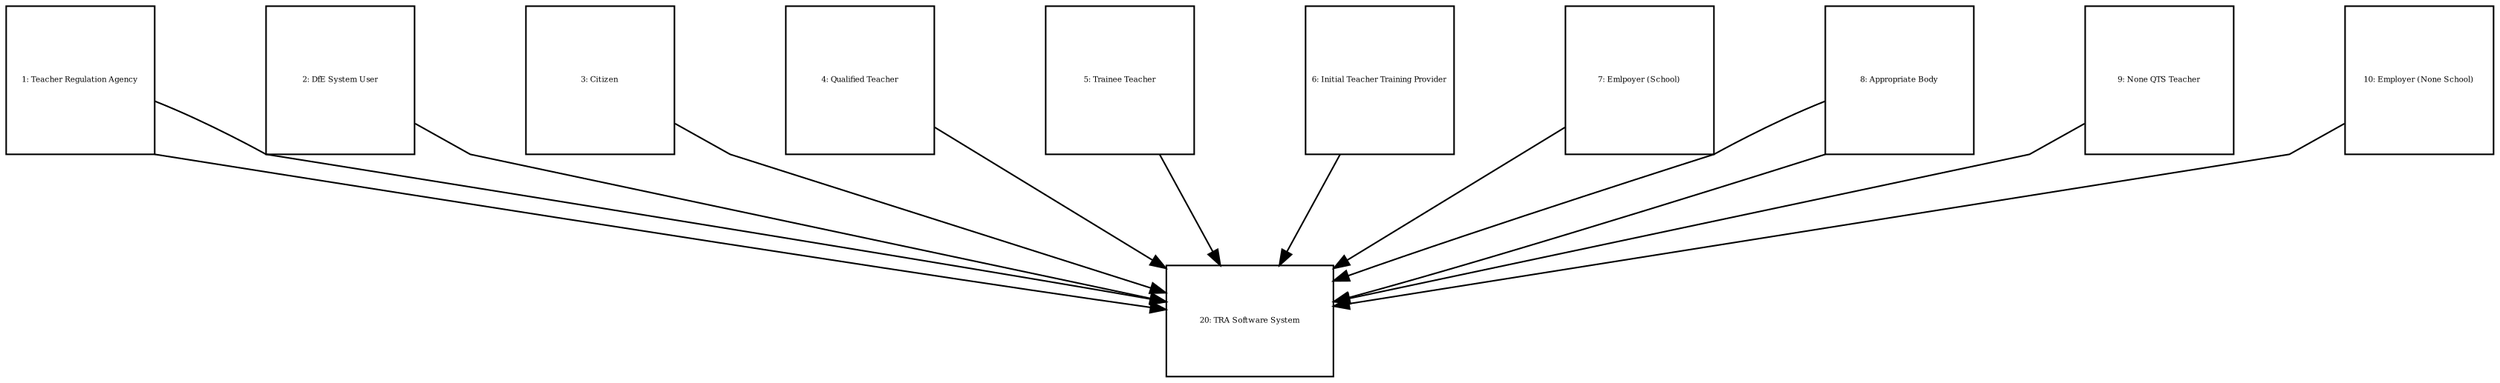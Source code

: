 digraph {
  compound=true
  graph [splines=polyline,rankdir=TB,ranksep=1.0,nodesep=1.0,fontsize=5]
  node [shape=box,fontsize=5]
  edge []

  subgraph cluster_enterprise {
    margin=25
  }

  1 [width=1.333333,height=1.333333,fixedsize=true,id=1,label="1: Teacher Regulation Agency"]
  2 [width=1.333333,height=1.333333,fixedsize=true,id=2,label="2: DfE System User"]
  3 [width=1.333333,height=1.333333,fixedsize=true,id=3,label="3: Citizen"]
  4 [width=1.333333,height=1.333333,fixedsize=true,id=4,label="4: Qualified Teacher"]
  5 [width=1.333333,height=1.333333,fixedsize=true,id=5,label="5: Trainee Teacher"]
  6 [width=1.333333,height=1.333333,fixedsize=true,id=6,label="6: Initial Teacher Training Provider"]
  7 [width=1.333333,height=1.333333,fixedsize=true,id=7,label="7: Emlpoyer (School)"]
  8 [width=1.333333,height=1.333333,fixedsize=true,id=8,label="8: Appropriate Body"]
  9 [width=1.333333,height=1.333333,fixedsize=true,id=9,label="9: None QTS Teacher"]
  20 [width=1.500000,height=1.000000,fixedsize=true,id=20,label="20: TRA Software System"]
  10 [width=1.333333,height=1.333333,fixedsize=true,id=10,label="10: Employer (None School)"]

  8 -> 20 [id=84]
  3 -> 20 [id=31]
  5 -> 20 [id=29]
  4 -> 20 [id=27]
  2 -> 20 [id=23]
  1 -> 20 [id=44]
  6 -> 20 [id=102]
  1 -> 20 [id=101]
  8 -> 20 [id=104]
  7 -> 20 [id=103]
  10 -> 20 [id=106]
  9 -> 20 [id=105]
}